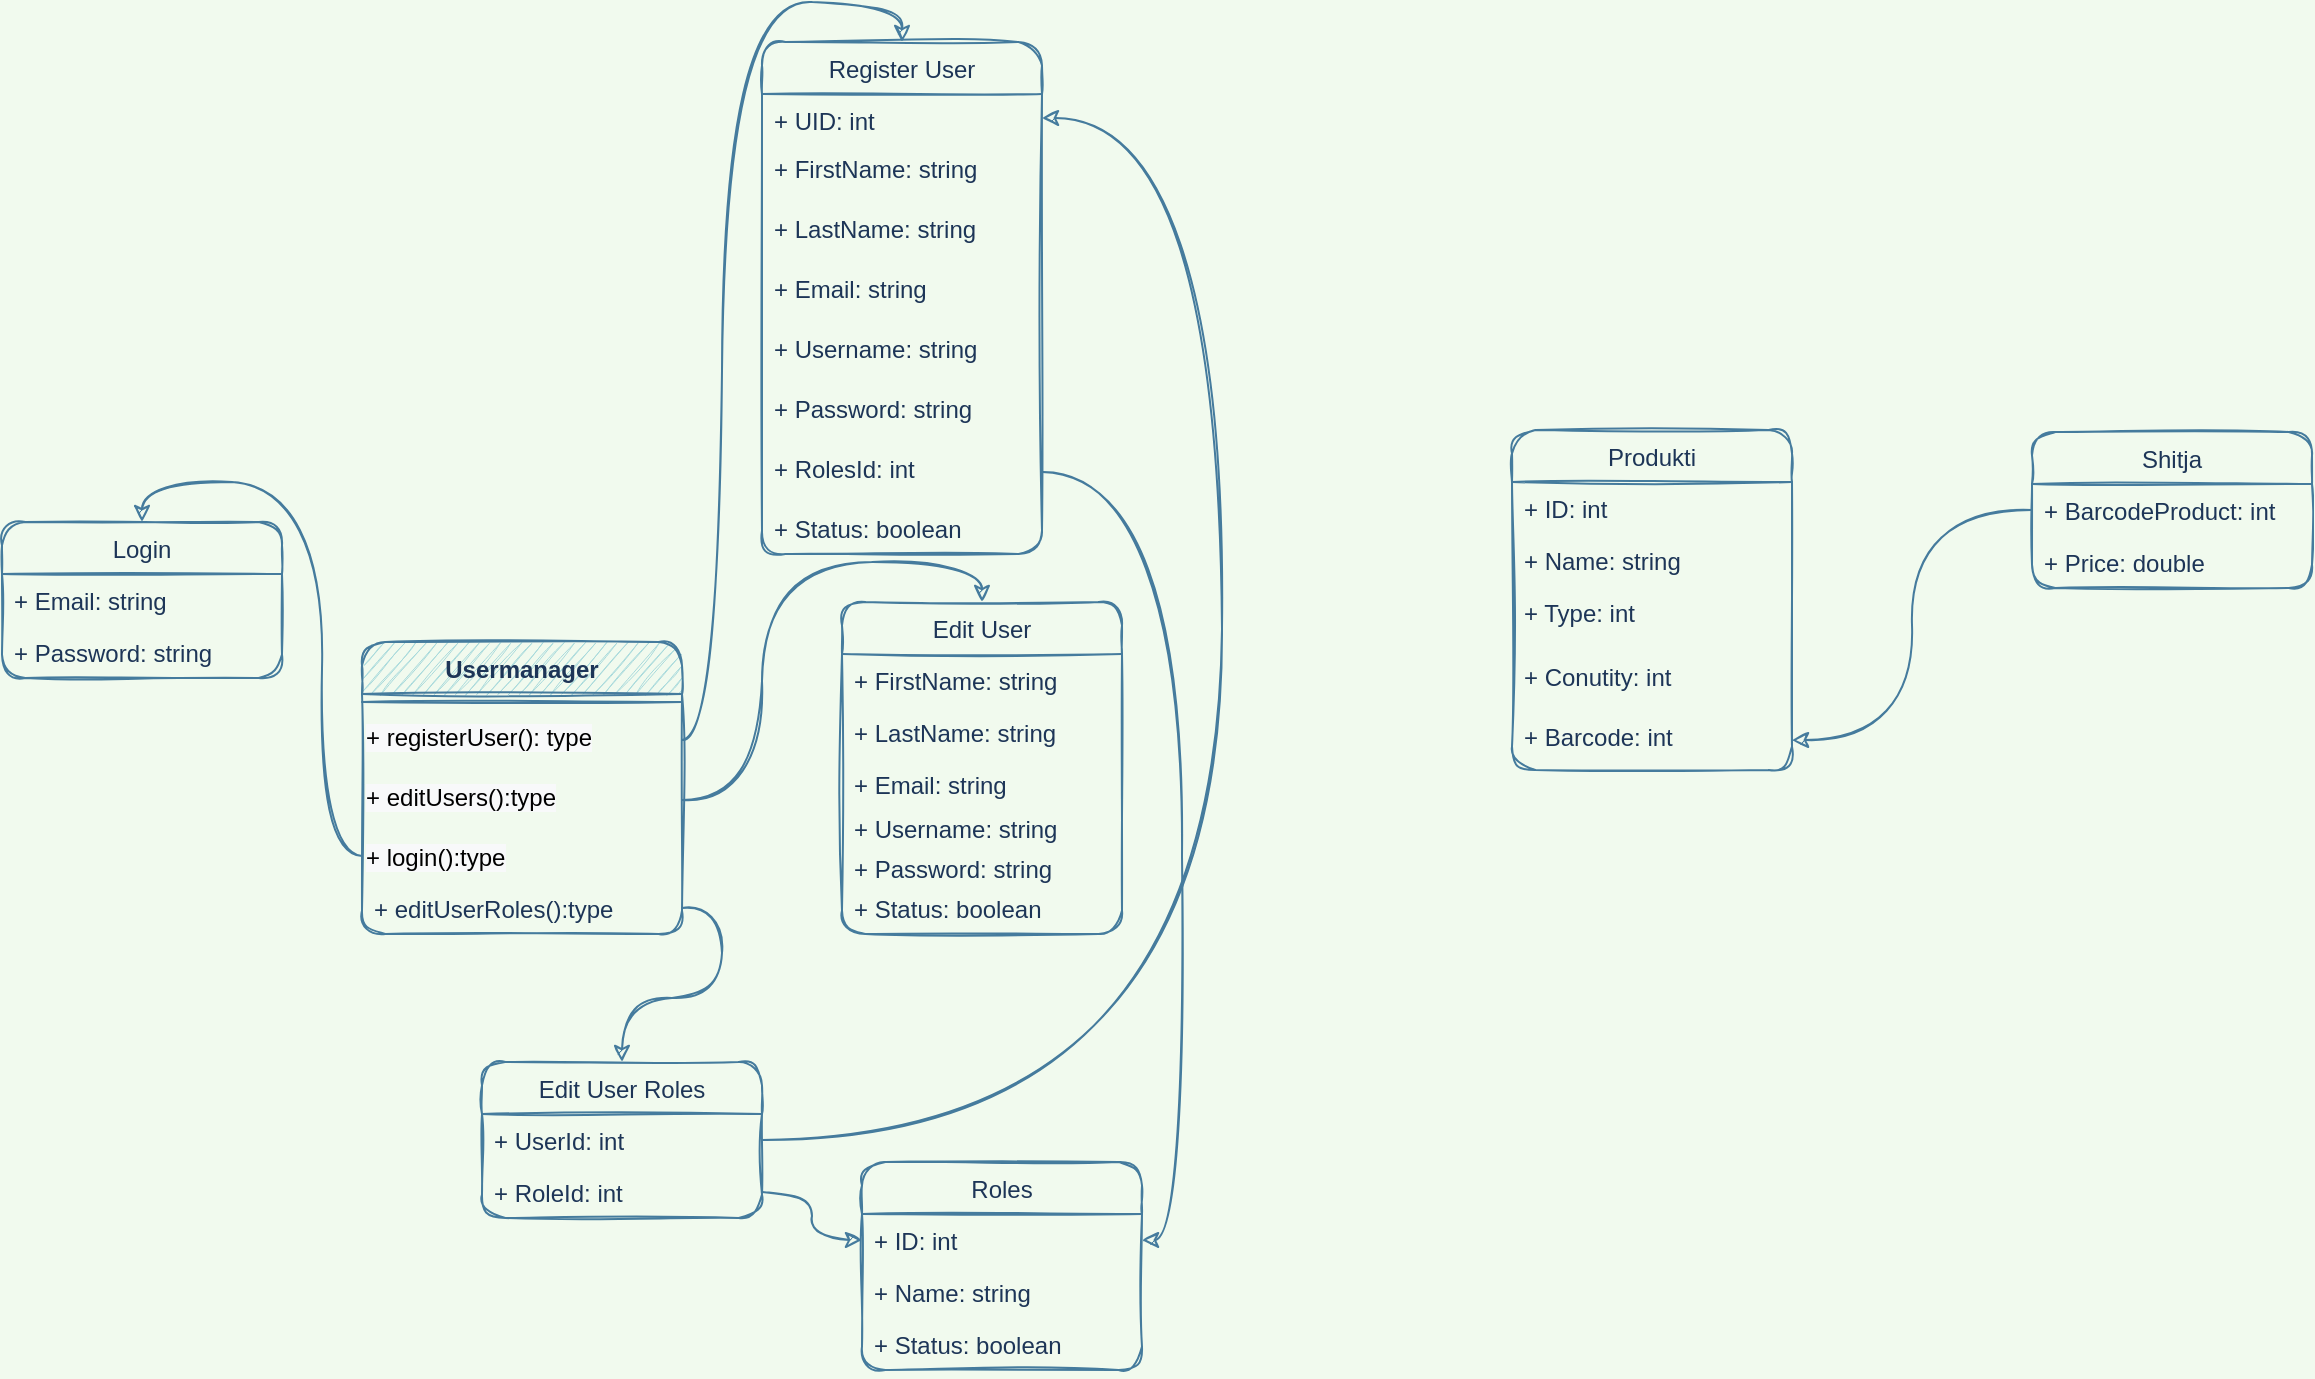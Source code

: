 <mxfile version="16.1.2" type="device" pages="2"><diagram id="sbyHrCZqMQVL-qyUF-EG" name="Admin Panel"><mxGraphModel dx="1872" dy="1649" grid="1" gridSize="10" guides="1" tooltips="1" connect="1" arrows="1" fold="1" page="1" pageScale="1" pageWidth="850" pageHeight="1100" background="#F1FAEE" math="0" shadow="0"><root><mxCell id="0"/><mxCell id="1" parent="0"/><mxCell id="Z8b1uvThwAh-xDhg4quJ-1" value="Usermanager" style="swimlane;fontStyle=1;align=center;verticalAlign=top;childLayout=stackLayout;horizontal=1;startSize=26;horizontalStack=0;resizeParent=1;resizeParentMax=0;resizeLast=0;collapsible=1;marginBottom=0;sketch=1;rounded=1;fillColor=#A8DADC;strokeColor=#457B9D;fontColor=#1D3557;" parent="1" vertex="1"><mxGeometry x="-245" y="-160" width="160" height="146" as="geometry"/></mxCell><mxCell id="Z8b1uvThwAh-xDhg4quJ-3" value="" style="line;strokeWidth=1;fillColor=none;align=left;verticalAlign=middle;spacingTop=-1;spacingLeft=3;spacingRight=3;rotatable=0;labelPosition=right;points=[];portConstraint=eastwest;sketch=1;rounded=1;labelBackgroundColor=#F1FAEE;strokeColor=#457B9D;fontColor=#1D3557;" parent="Z8b1uvThwAh-xDhg4quJ-1" vertex="1"><mxGeometry y="26" width="160" height="8" as="geometry"/></mxCell><mxCell id="Z8b1uvThwAh-xDhg4quJ-9" value="&lt;span style=&quot;color: rgb(0 , 0 , 0) ; font-family: &amp;#34;helvetica&amp;#34; ; font-size: 12px ; font-style: normal ; font-weight: 400 ; letter-spacing: normal ; text-align: left ; text-indent: 0px ; text-transform: none ; word-spacing: 0px ; background-color: rgb(248 , 249 , 250) ; display: inline ; float: none&quot;&gt;+ registerUser(): type&lt;/span&gt;" style="text;whiteSpace=wrap;html=1;sketch=1;rounded=1;fontColor=#1D3557;" parent="Z8b1uvThwAh-xDhg4quJ-1" vertex="1"><mxGeometry y="34" width="160" height="30" as="geometry"/></mxCell><mxCell id="Z8b1uvThwAh-xDhg4quJ-12" value="&lt;span style=&quot;color: rgb(0 , 0 , 0) ; font-family: &amp;#34;helvetica&amp;#34; ; font-size: 12px ; font-style: normal ; font-weight: 400 ; letter-spacing: normal ; text-align: left ; text-indent: 0px ; text-transform: none ; word-spacing: 0px ; background-color: rgb(248 , 249 , 250) ; display: inline ; float: none&quot;&gt;+ editUsers():type&lt;/span&gt;" style="text;whiteSpace=wrap;html=1;sketch=1;rounded=1;fontColor=#1D3557;" parent="Z8b1uvThwAh-xDhg4quJ-1" vertex="1"><mxGeometry y="64" width="160" height="30" as="geometry"/></mxCell><mxCell id="Z8b1uvThwAh-xDhg4quJ-13" value="&lt;span style=&quot;color: rgb(0 , 0 , 0) ; font-family: &amp;#34;helvetica&amp;#34; ; font-size: 12px ; font-style: normal ; font-weight: 400 ; letter-spacing: normal ; text-align: left ; text-indent: 0px ; text-transform: none ; word-spacing: 0px ; background-color: rgb(248 , 249 , 250) ; display: inline ; float: none&quot;&gt;+ login():type&lt;/span&gt;" style="text;whiteSpace=wrap;html=1;sketch=1;rounded=1;fontColor=#1D3557;" parent="Z8b1uvThwAh-xDhg4quJ-1" vertex="1"><mxGeometry y="94" width="160" height="26" as="geometry"/></mxCell><mxCell id="Z8b1uvThwAh-xDhg4quJ-4" value="+ editUserRoles():type" style="text;strokeColor=none;fillColor=none;align=left;verticalAlign=top;spacingLeft=4;spacingRight=4;overflow=hidden;rotatable=0;points=[[0,0.5],[1,0.5]];portConstraint=eastwest;sketch=1;rounded=1;fontColor=#1D3557;" parent="Z8b1uvThwAh-xDhg4quJ-1" vertex="1"><mxGeometry y="120" width="160" height="26" as="geometry"/></mxCell><mxCell id="Z8b1uvThwAh-xDhg4quJ-15" value="Register User" style="swimlane;fontStyle=0;childLayout=stackLayout;horizontal=1;startSize=26;fillColor=none;horizontalStack=0;resizeParent=1;resizeParentMax=0;resizeLast=0;collapsible=1;marginBottom=0;sketch=1;rounded=1;strokeColor=#457B9D;fontColor=#1D3557;" parent="1" vertex="1"><mxGeometry x="-45" y="-460" width="140" height="256" as="geometry"/></mxCell><mxCell id="Z8b1uvThwAh-xDhg4quJ-23" value="+ UID: int" style="text;strokeColor=none;fillColor=none;align=left;verticalAlign=top;spacingLeft=4;spacingRight=4;overflow=hidden;rotatable=0;points=[[0,0.5],[1,0.5]];portConstraint=eastwest;sketch=1;rounded=1;fontColor=#1D3557;" parent="Z8b1uvThwAh-xDhg4quJ-15" vertex="1"><mxGeometry y="26" width="140" height="24" as="geometry"/></mxCell><mxCell id="Z8b1uvThwAh-xDhg4quJ-16" value="+ FirstName: string" style="text;strokeColor=none;fillColor=none;align=left;verticalAlign=top;spacingLeft=4;spacingRight=4;overflow=hidden;rotatable=0;points=[[0,0.5],[1,0.5]];portConstraint=eastwest;sketch=1;rounded=1;fontColor=#1D3557;" parent="Z8b1uvThwAh-xDhg4quJ-15" vertex="1"><mxGeometry y="50" width="140" height="30" as="geometry"/></mxCell><mxCell id="Z8b1uvThwAh-xDhg4quJ-17" value="+ LastName: string" style="text;strokeColor=none;fillColor=none;align=left;verticalAlign=top;spacingLeft=4;spacingRight=4;overflow=hidden;rotatable=0;points=[[0,0.5],[1,0.5]];portConstraint=eastwest;sketch=1;rounded=1;fontColor=#1D3557;" parent="Z8b1uvThwAh-xDhg4quJ-15" vertex="1"><mxGeometry y="80" width="140" height="30" as="geometry"/></mxCell><mxCell id="Z8b1uvThwAh-xDhg4quJ-18" value="+ Email: string" style="text;strokeColor=none;fillColor=none;align=left;verticalAlign=top;spacingLeft=4;spacingRight=4;overflow=hidden;rotatable=0;points=[[0,0.5],[1,0.5]];portConstraint=eastwest;sketch=1;rounded=1;fontColor=#1D3557;" parent="Z8b1uvThwAh-xDhg4quJ-15" vertex="1"><mxGeometry y="110" width="140" height="30" as="geometry"/></mxCell><mxCell id="Z8b1uvThwAh-xDhg4quJ-19" value="+ Username: string" style="text;strokeColor=none;fillColor=none;align=left;verticalAlign=top;spacingLeft=4;spacingRight=4;overflow=hidden;rotatable=0;points=[[0,0.5],[1,0.5]];portConstraint=eastwest;sketch=1;rounded=1;fontColor=#1D3557;" parent="Z8b1uvThwAh-xDhg4quJ-15" vertex="1"><mxGeometry y="140" width="140" height="30" as="geometry"/></mxCell><mxCell id="Z8b1uvThwAh-xDhg4quJ-20" value="+ Password: string" style="text;strokeColor=none;fillColor=none;align=left;verticalAlign=top;spacingLeft=4;spacingRight=4;overflow=hidden;rotatable=0;points=[[0,0.5],[1,0.5]];portConstraint=eastwest;sketch=1;rounded=1;fontColor=#1D3557;" parent="Z8b1uvThwAh-xDhg4quJ-15" vertex="1"><mxGeometry y="170" width="140" height="30" as="geometry"/></mxCell><mxCell id="Z8b1uvThwAh-xDhg4quJ-21" value="+ RolesId: int" style="text;strokeColor=none;fillColor=none;align=left;verticalAlign=top;spacingLeft=4;spacingRight=4;overflow=hidden;rotatable=0;points=[[0,0.5],[1,0.5]];portConstraint=eastwest;sketch=1;rounded=1;fontColor=#1D3557;" parent="Z8b1uvThwAh-xDhg4quJ-15" vertex="1"><mxGeometry y="200" width="140" height="30" as="geometry"/></mxCell><mxCell id="Z8b1uvThwAh-xDhg4quJ-22" value="+ Status: boolean" style="text;strokeColor=none;fillColor=none;align=left;verticalAlign=top;spacingLeft=4;spacingRight=4;overflow=hidden;rotatable=0;points=[[0,0.5],[1,0.5]];portConstraint=eastwest;sketch=1;rounded=1;fontColor=#1D3557;" parent="Z8b1uvThwAh-xDhg4quJ-15" vertex="1"><mxGeometry y="230" width="140" height="26" as="geometry"/></mxCell><mxCell id="Z8b1uvThwAh-xDhg4quJ-26" style="edgeStyle=orthogonalEdgeStyle;rounded=1;orthogonalLoop=1;jettySize=auto;html=1;entryX=0.5;entryY=0;entryDx=0;entryDy=0;sketch=1;curved=1;labelBackgroundColor=#F1FAEE;strokeColor=#457B9D;fontColor=#1D3557;" parent="1" source="Z8b1uvThwAh-xDhg4quJ-9" target="Z8b1uvThwAh-xDhg4quJ-15" edge="1"><mxGeometry relative="1" as="geometry"/></mxCell><mxCell id="Z8b1uvThwAh-xDhg4quJ-44" value="Edit User" style="swimlane;fontStyle=0;childLayout=stackLayout;horizontal=1;startSize=26;fillColor=none;horizontalStack=0;resizeParent=1;resizeParentMax=0;resizeLast=0;collapsible=1;marginBottom=0;sketch=1;rounded=1;strokeColor=#457B9D;fontColor=#1D3557;" parent="1" vertex="1"><mxGeometry x="-5" y="-180" width="140" height="166" as="geometry"/></mxCell><mxCell id="Z8b1uvThwAh-xDhg4quJ-45" value="+ FirstName: string" style="text;strokeColor=none;fillColor=none;align=left;verticalAlign=top;spacingLeft=4;spacingRight=4;overflow=hidden;rotatable=0;points=[[0,0.5],[1,0.5]];portConstraint=eastwest;sketch=1;rounded=1;fontColor=#1D3557;" parent="Z8b1uvThwAh-xDhg4quJ-44" vertex="1"><mxGeometry y="26" width="140" height="26" as="geometry"/></mxCell><mxCell id="Z8b1uvThwAh-xDhg4quJ-46" value="+ LastName: string" style="text;strokeColor=none;fillColor=none;align=left;verticalAlign=top;spacingLeft=4;spacingRight=4;overflow=hidden;rotatable=0;points=[[0,0.5],[1,0.5]];portConstraint=eastwest;sketch=1;rounded=1;fontColor=#1D3557;" parent="Z8b1uvThwAh-xDhg4quJ-44" vertex="1"><mxGeometry y="52" width="140" height="26" as="geometry"/></mxCell><mxCell id="Z8b1uvThwAh-xDhg4quJ-47" value="+ Email: string" style="text;strokeColor=none;fillColor=none;align=left;verticalAlign=top;spacingLeft=4;spacingRight=4;overflow=hidden;rotatable=0;points=[[0,0.5],[1,0.5]];portConstraint=eastwest;sketch=1;rounded=1;fontColor=#1D3557;" parent="Z8b1uvThwAh-xDhg4quJ-44" vertex="1"><mxGeometry y="78" width="140" height="22" as="geometry"/></mxCell><mxCell id="Z8b1uvThwAh-xDhg4quJ-48" value="+ Username: string" style="text;strokeColor=none;fillColor=none;align=left;verticalAlign=top;spacingLeft=4;spacingRight=4;overflow=hidden;rotatable=0;points=[[0,0.5],[1,0.5]];portConstraint=eastwest;sketch=1;rounded=1;fontColor=#1D3557;" parent="Z8b1uvThwAh-xDhg4quJ-44" vertex="1"><mxGeometry y="100" width="140" height="20" as="geometry"/></mxCell><mxCell id="Z8b1uvThwAh-xDhg4quJ-49" value="+ Password: string" style="text;strokeColor=none;fillColor=none;align=left;verticalAlign=top;spacingLeft=4;spacingRight=4;overflow=hidden;rotatable=0;points=[[0,0.5],[1,0.5]];portConstraint=eastwest;sketch=1;rounded=1;fontColor=#1D3557;" parent="Z8b1uvThwAh-xDhg4quJ-44" vertex="1"><mxGeometry y="120" width="140" height="20" as="geometry"/></mxCell><mxCell id="Z8b1uvThwAh-xDhg4quJ-50" value="+ Status: boolean" style="text;strokeColor=none;fillColor=none;align=left;verticalAlign=top;spacingLeft=4;spacingRight=4;overflow=hidden;rotatable=0;points=[[0,0.5],[1,0.5]];portConstraint=eastwest;sketch=1;rounded=1;fontColor=#1D3557;" parent="Z8b1uvThwAh-xDhg4quJ-44" vertex="1"><mxGeometry y="140" width="140" height="26" as="geometry"/></mxCell><mxCell id="Z8b1uvThwAh-xDhg4quJ-51" style="edgeStyle=orthogonalEdgeStyle;rounded=1;orthogonalLoop=1;jettySize=auto;html=1;entryX=0.5;entryY=0;entryDx=0;entryDy=0;sketch=1;curved=1;labelBackgroundColor=#F1FAEE;strokeColor=#457B9D;fontColor=#1D3557;" parent="1" source="Z8b1uvThwAh-xDhg4quJ-12" target="Z8b1uvThwAh-xDhg4quJ-44" edge="1"><mxGeometry relative="1" as="geometry"/></mxCell><mxCell id="Z8b1uvThwAh-xDhg4quJ-57" value="Login" style="swimlane;fontStyle=0;childLayout=stackLayout;horizontal=1;startSize=26;fillColor=none;horizontalStack=0;resizeParent=1;resizeParentMax=0;resizeLast=0;collapsible=1;marginBottom=0;sketch=1;rounded=1;strokeColor=#457B9D;fontColor=#1D3557;" parent="1" vertex="1"><mxGeometry x="-425" y="-220" width="140" height="78" as="geometry"/></mxCell><mxCell id="Z8b1uvThwAh-xDhg4quJ-58" value="+ Email: string" style="text;strokeColor=none;fillColor=none;align=left;verticalAlign=top;spacingLeft=4;spacingRight=4;overflow=hidden;rotatable=0;points=[[0,0.5],[1,0.5]];portConstraint=eastwest;sketch=1;rounded=1;fontColor=#1D3557;" parent="Z8b1uvThwAh-xDhg4quJ-57" vertex="1"><mxGeometry y="26" width="140" height="26" as="geometry"/></mxCell><mxCell id="Z8b1uvThwAh-xDhg4quJ-59" value="+ Password: string" style="text;strokeColor=none;fillColor=none;align=left;verticalAlign=top;spacingLeft=4;spacingRight=4;overflow=hidden;rotatable=0;points=[[0,0.5],[1,0.5]];portConstraint=eastwest;sketch=1;rounded=1;fontColor=#1D3557;" parent="Z8b1uvThwAh-xDhg4quJ-57" vertex="1"><mxGeometry y="52" width="140" height="26" as="geometry"/></mxCell><mxCell id="Z8b1uvThwAh-xDhg4quJ-62" style="edgeStyle=orthogonalEdgeStyle;rounded=1;orthogonalLoop=1;jettySize=auto;html=1;entryX=0.5;entryY=0;entryDx=0;entryDy=0;sketch=1;curved=1;labelBackgroundColor=#F1FAEE;strokeColor=#457B9D;fontColor=#1D3557;" parent="1" source="Z8b1uvThwAh-xDhg4quJ-13" target="Z8b1uvThwAh-xDhg4quJ-57" edge="1"><mxGeometry relative="1" as="geometry"/></mxCell><mxCell id="Z8b1uvThwAh-xDhg4quJ-63" value="Roles" style="swimlane;fontStyle=0;childLayout=stackLayout;horizontal=1;startSize=26;fillColor=none;horizontalStack=0;resizeParent=1;resizeParentMax=0;resizeLast=0;collapsible=1;marginBottom=0;sketch=1;rounded=1;strokeColor=#457B9D;fontColor=#1D3557;" parent="1" vertex="1"><mxGeometry x="5" y="100" width="140" height="104" as="geometry"/></mxCell><mxCell id="Z8b1uvThwAh-xDhg4quJ-64" value="+ ID: int" style="text;strokeColor=none;fillColor=none;align=left;verticalAlign=top;spacingLeft=4;spacingRight=4;overflow=hidden;rotatable=0;points=[[0,0.5],[1,0.5]];portConstraint=eastwest;sketch=1;rounded=1;fontColor=#1D3557;" parent="Z8b1uvThwAh-xDhg4quJ-63" vertex="1"><mxGeometry y="26" width="140" height="26" as="geometry"/></mxCell><mxCell id="Z8b1uvThwAh-xDhg4quJ-65" value="+ Name: string" style="text;strokeColor=none;fillColor=none;align=left;verticalAlign=top;spacingLeft=4;spacingRight=4;overflow=hidden;rotatable=0;points=[[0,0.5],[1,0.5]];portConstraint=eastwest;sketch=1;rounded=1;fontColor=#1D3557;" parent="Z8b1uvThwAh-xDhg4quJ-63" vertex="1"><mxGeometry y="52" width="140" height="26" as="geometry"/></mxCell><mxCell id="Z8b1uvThwAh-xDhg4quJ-66" value="+ Status: boolean" style="text;strokeColor=none;fillColor=none;align=left;verticalAlign=top;spacingLeft=4;spacingRight=4;overflow=hidden;rotatable=0;points=[[0,0.5],[1,0.5]];portConstraint=eastwest;sketch=1;rounded=1;fontColor=#1D3557;" parent="Z8b1uvThwAh-xDhg4quJ-63" vertex="1"><mxGeometry y="78" width="140" height="26" as="geometry"/></mxCell><mxCell id="Z8b1uvThwAh-xDhg4quJ-67" value="Edit User Roles" style="swimlane;fontStyle=0;childLayout=stackLayout;horizontal=1;startSize=26;fillColor=none;horizontalStack=0;resizeParent=1;resizeParentMax=0;resizeLast=0;collapsible=1;marginBottom=0;sketch=1;rounded=1;strokeColor=#457B9D;fontColor=#1D3557;" parent="1" vertex="1"><mxGeometry x="-185" y="50" width="140" height="78" as="geometry"/></mxCell><mxCell id="Z8b1uvThwAh-xDhg4quJ-68" value="+ UserId: int" style="text;strokeColor=none;fillColor=none;align=left;verticalAlign=top;spacingLeft=4;spacingRight=4;overflow=hidden;rotatable=0;points=[[0,0.5],[1,0.5]];portConstraint=eastwest;sketch=1;rounded=1;fontColor=#1D3557;" parent="Z8b1uvThwAh-xDhg4quJ-67" vertex="1"><mxGeometry y="26" width="140" height="26" as="geometry"/></mxCell><mxCell id="Z8b1uvThwAh-xDhg4quJ-69" value="+ RoleId: int" style="text;strokeColor=none;fillColor=none;align=left;verticalAlign=top;spacingLeft=4;spacingRight=4;overflow=hidden;rotatable=0;points=[[0,0.5],[1,0.5]];portConstraint=eastwest;sketch=1;rounded=1;fontColor=#1D3557;" parent="Z8b1uvThwAh-xDhg4quJ-67" vertex="1"><mxGeometry y="52" width="140" height="26" as="geometry"/></mxCell><mxCell id="Z8b1uvThwAh-xDhg4quJ-72" style="edgeStyle=orthogonalEdgeStyle;rounded=1;orthogonalLoop=1;jettySize=auto;html=1;entryX=1;entryY=0.5;entryDx=0;entryDy=0;sketch=1;curved=1;labelBackgroundColor=#F1FAEE;strokeColor=#457B9D;fontColor=#1D3557;" parent="1" source="Z8b1uvThwAh-xDhg4quJ-21" target="Z8b1uvThwAh-xDhg4quJ-64" edge="1"><mxGeometry relative="1" as="geometry"/></mxCell><mxCell id="Z8b1uvThwAh-xDhg4quJ-73" style="edgeStyle=orthogonalEdgeStyle;rounded=1;orthogonalLoop=1;jettySize=auto;html=1;sketch=1;curved=1;labelBackgroundColor=#F1FAEE;strokeColor=#457B9D;fontColor=#1D3557;" parent="1" source="Z8b1uvThwAh-xDhg4quJ-69" target="Z8b1uvThwAh-xDhg4quJ-64" edge="1"><mxGeometry relative="1" as="geometry"/></mxCell><mxCell id="Z8b1uvThwAh-xDhg4quJ-75" style="edgeStyle=orthogonalEdgeStyle;rounded=1;orthogonalLoop=1;jettySize=auto;html=1;entryX=1;entryY=0.5;entryDx=0;entryDy=0;exitX=1;exitY=0.5;exitDx=0;exitDy=0;sketch=1;curved=1;labelBackgroundColor=#F1FAEE;strokeColor=#457B9D;fontColor=#1D3557;" parent="1" source="Z8b1uvThwAh-xDhg4quJ-68" target="Z8b1uvThwAh-xDhg4quJ-23" edge="1"><mxGeometry relative="1" as="geometry"><Array as="points"><mxPoint x="185" y="89"/><mxPoint x="185" y="-422"/></Array></mxGeometry></mxCell><mxCell id="Z8b1uvThwAh-xDhg4quJ-76" style="edgeStyle=orthogonalEdgeStyle;rounded=1;orthogonalLoop=1;jettySize=auto;html=1;entryX=0.5;entryY=0;entryDx=0;entryDy=0;sketch=1;curved=1;labelBackgroundColor=#F1FAEE;strokeColor=#457B9D;fontColor=#1D3557;" parent="1" source="Z8b1uvThwAh-xDhg4quJ-4" target="Z8b1uvThwAh-xDhg4quJ-67" edge="1"><mxGeometry relative="1" as="geometry"/></mxCell><mxCell id="UUOuS7IwKqtHZlRuSuCG-2" value="Produkti" style="swimlane;fontStyle=0;childLayout=stackLayout;horizontal=1;startSize=26;fillColor=none;horizontalStack=0;resizeParent=1;resizeParentMax=0;resizeLast=0;collapsible=1;marginBottom=0;sketch=1;rounded=1;strokeColor=#457B9D;fontColor=#1D3557;" parent="1" vertex="1"><mxGeometry x="330" y="-266" width="140" height="170" as="geometry"/></mxCell><mxCell id="UUOuS7IwKqtHZlRuSuCG-3" value="+ ID: int" style="text;strokeColor=none;fillColor=none;align=left;verticalAlign=top;spacingLeft=4;spacingRight=4;overflow=hidden;rotatable=0;points=[[0,0.5],[1,0.5]];portConstraint=eastwest;sketch=1;rounded=1;fontColor=#1D3557;" parent="UUOuS7IwKqtHZlRuSuCG-2" vertex="1"><mxGeometry y="26" width="140" height="26" as="geometry"/></mxCell><mxCell id="UUOuS7IwKqtHZlRuSuCG-4" value="+ Name: string" style="text;strokeColor=none;fillColor=none;align=left;verticalAlign=top;spacingLeft=4;spacingRight=4;overflow=hidden;rotatable=0;points=[[0,0.5],[1,0.5]];portConstraint=eastwest;sketch=1;rounded=1;fontColor=#1D3557;" parent="UUOuS7IwKqtHZlRuSuCG-2" vertex="1"><mxGeometry y="52" width="140" height="26" as="geometry"/></mxCell><mxCell id="UUOuS7IwKqtHZlRuSuCG-5" value="+ Type: int" style="text;strokeColor=none;fillColor=none;align=left;verticalAlign=top;spacingLeft=4;spacingRight=4;overflow=hidden;rotatable=0;points=[[0,0.5],[1,0.5]];portConstraint=eastwest;sketch=1;rounded=1;fontColor=#1D3557;" parent="UUOuS7IwKqtHZlRuSuCG-2" vertex="1"><mxGeometry y="78" width="140" height="32" as="geometry"/></mxCell><mxCell id="UUOuS7IwKqtHZlRuSuCG-7" value="+ Conutity: int" style="text;strokeColor=none;fillColor=none;align=left;verticalAlign=top;spacingLeft=4;spacingRight=4;overflow=hidden;rotatable=0;points=[[0,0.5],[1,0.5]];portConstraint=eastwest;sketch=1;rounded=1;fontColor=#1D3557;" parent="UUOuS7IwKqtHZlRuSuCG-2" vertex="1"><mxGeometry y="110" width="140" height="30" as="geometry"/></mxCell><mxCell id="UUOuS7IwKqtHZlRuSuCG-13" value="+ Barcode: int" style="text;strokeColor=none;fillColor=none;align=left;verticalAlign=top;spacingLeft=4;spacingRight=4;overflow=hidden;rotatable=0;points=[[0,0.5],[1,0.5]];portConstraint=eastwest;sketch=1;rounded=1;fontColor=#1D3557;" parent="UUOuS7IwKqtHZlRuSuCG-2" vertex="1"><mxGeometry y="140" width="140" height="30" as="geometry"/></mxCell><mxCell id="UUOuS7IwKqtHZlRuSuCG-8" value="Shitja" style="swimlane;fontStyle=0;childLayout=stackLayout;horizontal=1;startSize=26;fillColor=none;horizontalStack=0;resizeParent=1;resizeParentMax=0;resizeLast=0;collapsible=1;marginBottom=0;sketch=1;rounded=1;strokeColor=#457B9D;fontColor=#1D3557;" parent="1" vertex="1"><mxGeometry x="590" y="-265" width="140" height="78" as="geometry"/></mxCell><mxCell id="UUOuS7IwKqtHZlRuSuCG-9" value="+ BarcodeProduct: int" style="text;strokeColor=none;fillColor=none;align=left;verticalAlign=top;spacingLeft=4;spacingRight=4;overflow=hidden;rotatable=0;points=[[0,0.5],[1,0.5]];portConstraint=eastwest;sketch=1;rounded=1;fontColor=#1D3557;" parent="UUOuS7IwKqtHZlRuSuCG-8" vertex="1"><mxGeometry y="26" width="140" height="26" as="geometry"/></mxCell><mxCell id="UUOuS7IwKqtHZlRuSuCG-11" value="+ Price: double" style="text;strokeColor=none;fillColor=none;align=left;verticalAlign=top;spacingLeft=4;spacingRight=4;overflow=hidden;rotatable=0;points=[[0,0.5],[1,0.5]];portConstraint=eastwest;sketch=1;rounded=1;fontColor=#1D3557;" parent="UUOuS7IwKqtHZlRuSuCG-8" vertex="1"><mxGeometry y="52" width="140" height="26" as="geometry"/></mxCell><mxCell id="UUOuS7IwKqtHZlRuSuCG-15" style="edgeStyle=orthogonalEdgeStyle;rounded=1;orthogonalLoop=1;jettySize=auto;html=1;entryX=1;entryY=0.5;entryDx=0;entryDy=0;sketch=1;curved=1;labelBackgroundColor=#F1FAEE;strokeColor=#457B9D;fontColor=#1D3557;" parent="1" source="UUOuS7IwKqtHZlRuSuCG-9" target="UUOuS7IwKqtHZlRuSuCG-13" edge="1"><mxGeometry relative="1" as="geometry"/></mxCell></root></mxGraphModel></diagram><diagram id="Y2xl9EcNEUGTb0W3t60i" name="Processes"><mxGraphModel dx="2894" dy="2198" grid="1" gridSize="10" guides="1" tooltips="1" connect="1" arrows="1" fold="1" page="1" pageScale="1" pageWidth="850" pageHeight="1100" math="0" shadow="0"><root><mxCell id="A54OwSw5Ctt6LfxOBw4b-0"/><mxCell id="A54OwSw5Ctt6LfxOBw4b-1" parent="A54OwSw5Ctt6LfxOBw4b-0"/><mxCell id="cJz_98jD32PJkMWXiMI9-0" value="Product" style="swimlane;fontStyle=1;align=center;verticalAlign=top;childLayout=stackLayout;horizontal=1;startSize=26;horizontalStack=0;resizeParent=1;resizeParentMax=0;resizeLast=0;collapsible=1;marginBottom=0;" parent="A54OwSw5Ctt6LfxOBw4b-1" vertex="1"><mxGeometry x="-294" y="308" width="290" height="242" as="geometry"/></mxCell><mxCell id="cJz_98jD32PJkMWXiMI9-1" value="+ ID: int" style="text;strokeColor=none;fillColor=none;align=left;verticalAlign=top;spacingLeft=4;spacingRight=4;overflow=hidden;rotatable=0;points=[[0,0.5],[1,0.5]];portConstraint=eastwest;" parent="cJz_98jD32PJkMWXiMI9-0" vertex="1"><mxGeometry y="26" width="290" height="26" as="geometry"/></mxCell><mxCell id="cJz_98jD32PJkMWXiMI9-7" value="+ Product_Name: string" style="text;strokeColor=none;fillColor=none;align=left;verticalAlign=top;spacingLeft=4;spacingRight=4;overflow=hidden;rotatable=0;points=[[0,0.5],[1,0.5]];portConstraint=eastwest;" parent="cJz_98jD32PJkMWXiMI9-0" vertex="1"><mxGeometry y="52" width="290" height="26" as="geometry"/></mxCell><mxCell id="cJz_98jD32PJkMWXiMI9-8" value="+ Quantity: float" style="text;strokeColor=none;fillColor=none;align=left;verticalAlign=top;spacingLeft=4;spacingRight=4;overflow=hidden;rotatable=0;points=[[0,0.5],[1,0.5]];portConstraint=eastwest;" parent="cJz_98jD32PJkMWXiMI9-0" vertex="1"><mxGeometry y="78" width="290" height="26" as="geometry"/></mxCell><mxCell id="cJz_98jD32PJkMWXiMI9-9" value="+ Category: int" style="text;strokeColor=none;fillColor=none;align=left;verticalAlign=top;spacingLeft=4;spacingRight=4;overflow=hidden;rotatable=0;points=[[0,0.5],[1,0.5]];portConstraint=eastwest;" parent="cJz_98jD32PJkMWXiMI9-0" vertex="1"><mxGeometry y="104" width="290" height="26" as="geometry"/></mxCell><mxCell id="cJz_98jD32PJkMWXiMI9-2" value="" style="line;strokeWidth=1;fillColor=none;align=left;verticalAlign=middle;spacingTop=-1;spacingLeft=3;spacingRight=3;rotatable=0;labelPosition=right;points=[];portConstraint=eastwest;" parent="cJz_98jD32PJkMWXiMI9-0" vertex="1"><mxGeometry y="130" width="290" height="8" as="geometry"/></mxCell><mxCell id="cJz_98jD32PJkMWXiMI9-3" value="+ Harvesting&#10;" style="text;strokeColor=none;fillColor=none;align=left;verticalAlign=top;spacingLeft=4;spacingRight=4;overflow=hidden;rotatable=0;points=[[0,0.5],[1,0.5]];portConstraint=eastwest;" parent="cJz_98jD32PJkMWXiMI9-0" vertex="1"><mxGeometry y="138" width="290" height="26" as="geometry"/></mxCell><mxCell id="7x3JsS0ONnZ3yrnBmPF7-0" value="+ Sorting&#10;" style="text;strokeColor=none;fillColor=none;align=left;verticalAlign=top;spacingLeft=4;spacingRight=4;overflow=hidden;rotatable=0;points=[[0,0.5],[1,0.5]];portConstraint=eastwest;" parent="cJz_98jD32PJkMWXiMI9-0" vertex="1"><mxGeometry y="164" width="290" height="26" as="geometry"/></mxCell><mxCell id="7x3JsS0ONnZ3yrnBmPF7-2" value="+ Packaging&#10;" style="text;strokeColor=none;fillColor=none;align=left;verticalAlign=top;spacingLeft=4;spacingRight=4;overflow=hidden;rotatable=0;points=[[0,0.5],[1,0.5]];portConstraint=eastwest;" parent="cJz_98jD32PJkMWXiMI9-0" vertex="1"><mxGeometry y="190" width="290" height="26" as="geometry"/></mxCell><mxCell id="7x3JsS0ONnZ3yrnBmPF7-1" value="+ Distribution" style="text;strokeColor=none;fillColor=none;align=left;verticalAlign=top;spacingLeft=4;spacingRight=4;overflow=hidden;rotatable=0;points=[[0,0.5],[1,0.5]];portConstraint=eastwest;" parent="cJz_98jD32PJkMWXiMI9-0" vertex="1"><mxGeometry y="216" width="290" height="26" as="geometry"/></mxCell><mxCell id="EgjZ6junVkMeYDW5vMPK-5" value="Harvesting (Vjelja)&#10;" style="swimlane;fontStyle=1;align=center;verticalAlign=top;childLayout=stackLayout;horizontal=1;startSize=26;horizontalStack=0;resizeParent=1;resizeParentMax=0;resizeLast=0;collapsible=1;marginBottom=0;" parent="A54OwSw5Ctt6LfxOBw4b-1" vertex="1"><mxGeometry x="216" y="240" width="290" height="112" as="geometry"/></mxCell><mxCell id="EgjZ6junVkMeYDW5vMPK-6" value="+ ID: int" style="text;strokeColor=none;fillColor=none;align=left;verticalAlign=top;spacingLeft=4;spacingRight=4;overflow=hidden;rotatable=0;points=[[0,0.5],[1,0.5]];portConstraint=eastwest;" parent="EgjZ6junVkMeYDW5vMPK-5" vertex="1"><mxGeometry y="26" width="290" height="26" as="geometry"/></mxCell><mxCell id="EgjZ6junVkMeYDW5vMPK-7" value="+ Product_id: string" style="text;strokeColor=none;fillColor=none;align=left;verticalAlign=top;spacingLeft=4;spacingRight=4;overflow=hidden;rotatable=0;points=[[0,0.5],[1,0.5]];portConstraint=eastwest;" parent="EgjZ6junVkMeYDW5vMPK-5" vertex="1"><mxGeometry y="52" width="290" height="26" as="geometry"/></mxCell><mxCell id="k00JxkRWG10mpBvPDuxz-18" value="+ User_id: string" style="text;strokeColor=none;fillColor=none;align=left;verticalAlign=top;spacingLeft=4;spacingRight=4;overflow=hidden;rotatable=0;points=[[0,0.5],[1,0.5]];portConstraint=eastwest;" vertex="1" parent="EgjZ6junVkMeYDW5vMPK-5"><mxGeometry y="78" width="290" height="26" as="geometry"/></mxCell><mxCell id="EgjZ6junVkMeYDW5vMPK-10" value="" style="line;strokeWidth=1;fillColor=none;align=left;verticalAlign=middle;spacingTop=-1;spacingLeft=3;spacingRight=3;rotatable=0;labelPosition=right;points=[];portConstraint=eastwest;" parent="EgjZ6junVkMeYDW5vMPK-5" vertex="1"><mxGeometry y="104" width="290" height="8" as="geometry"/></mxCell><mxCell id="Cc--ZUQbrPBcE35zmxZH-0" value="Employee" style="swimlane;fontStyle=1;align=center;verticalAlign=top;childLayout=stackLayout;horizontal=1;startSize=26;horizontalStack=0;resizeParent=1;resizeParentMax=0;resizeLast=0;collapsible=1;marginBottom=0;" parent="A54OwSw5Ctt6LfxOBw4b-1" vertex="1"><mxGeometry x="-84" y="980" width="290" height="242" as="geometry"/></mxCell><mxCell id="Cc--ZUQbrPBcE35zmxZH-1" value="+ ID: int" style="text;strokeColor=none;fillColor=none;align=left;verticalAlign=top;spacingLeft=4;spacingRight=4;overflow=hidden;rotatable=0;points=[[0,0.5],[1,0.5]];portConstraint=eastwest;" parent="Cc--ZUQbrPBcE35zmxZH-0" vertex="1"><mxGeometry y="26" width="290" height="26" as="geometry"/></mxCell><mxCell id="Cc--ZUQbrPBcE35zmxZH-2" value="+ Employee_Name: string" style="text;strokeColor=none;fillColor=none;align=left;verticalAlign=top;spacingLeft=4;spacingRight=4;overflow=hidden;rotatable=0;points=[[0,0.5],[1,0.5]];portConstraint=eastwest;" parent="Cc--ZUQbrPBcE35zmxZH-0" vertex="1"><mxGeometry y="52" width="290" height="26" as="geometry"/></mxCell><mxCell id="S67EtS1XGxa5f5uFCghG-0" value="+ Employee_User_Role: string" style="text;strokeColor=none;fillColor=none;align=left;verticalAlign=top;spacingLeft=4;spacingRight=4;overflow=hidden;rotatable=0;points=[[0,0.5],[1,0.5]];portConstraint=eastwest;" parent="Cc--ZUQbrPBcE35zmxZH-0" vertex="1"><mxGeometry y="78" width="290" height="26" as="geometry"/></mxCell><mxCell id="beNZnFzTAT4lxk-fZj8y-0" value="+ Employee_User: int" style="text;strokeColor=none;fillColor=none;align=left;verticalAlign=top;spacingLeft=4;spacingRight=4;overflow=hidden;rotatable=0;points=[[0,0.5],[1,0.5]];portConstraint=eastwest;" parent="Cc--ZUQbrPBcE35zmxZH-0" vertex="1"><mxGeometry y="104" width="290" height="26" as="geometry"/></mxCell><mxCell id="Cc--ZUQbrPBcE35zmxZH-5" value="" style="line;strokeWidth=1;fillColor=none;align=left;verticalAlign=middle;spacingTop=-1;spacingLeft=3;spacingRight=3;rotatable=0;labelPosition=right;points=[];portConstraint=eastwest;" parent="Cc--ZUQbrPBcE35zmxZH-0" vertex="1"><mxGeometry y="130" width="290" height="8" as="geometry"/></mxCell><mxCell id="Cc--ZUQbrPBcE35zmxZH-6" value="+ Harvesting&#10;" style="text;strokeColor=none;fillColor=none;align=left;verticalAlign=top;spacingLeft=4;spacingRight=4;overflow=hidden;rotatable=0;points=[[0,0.5],[1,0.5]];portConstraint=eastwest;" parent="Cc--ZUQbrPBcE35zmxZH-0" vertex="1"><mxGeometry y="138" width="290" height="26" as="geometry"/></mxCell><mxCell id="Cc--ZUQbrPBcE35zmxZH-7" value="+ Sorting&#10;" style="text;strokeColor=none;fillColor=none;align=left;verticalAlign=top;spacingLeft=4;spacingRight=4;overflow=hidden;rotatable=0;points=[[0,0.5],[1,0.5]];portConstraint=eastwest;" parent="Cc--ZUQbrPBcE35zmxZH-0" vertex="1"><mxGeometry y="164" width="290" height="26" as="geometry"/></mxCell><mxCell id="Cc--ZUQbrPBcE35zmxZH-8" value="+ Packaging&#10;" style="text;strokeColor=none;fillColor=none;align=left;verticalAlign=top;spacingLeft=4;spacingRight=4;overflow=hidden;rotatable=0;points=[[0,0.5],[1,0.5]];portConstraint=eastwest;" parent="Cc--ZUQbrPBcE35zmxZH-0" vertex="1"><mxGeometry y="190" width="290" height="26" as="geometry"/></mxCell><mxCell id="Cc--ZUQbrPBcE35zmxZH-9" value="+ Distribution" style="text;strokeColor=none;fillColor=none;align=left;verticalAlign=top;spacingLeft=4;spacingRight=4;overflow=hidden;rotatable=0;points=[[0,0.5],[1,0.5]];portConstraint=eastwest;" parent="Cc--ZUQbrPBcE35zmxZH-0" vertex="1"><mxGeometry y="216" width="290" height="26" as="geometry"/></mxCell><mxCell id="jnPO5MOXVMDQyxUWBBXu-0" value="Sorting (Klasifikimi)" style="swimlane;fontStyle=1;align=center;verticalAlign=top;childLayout=stackLayout;horizontal=1;startSize=26;horizontalStack=0;resizeParent=1;resizeParentMax=0;resizeLast=0;collapsible=1;marginBottom=0;" vertex="1" parent="A54OwSw5Ctt6LfxOBw4b-1"><mxGeometry x="216" y="370" width="290" height="112" as="geometry"/></mxCell><mxCell id="jnPO5MOXVMDQyxUWBBXu-2" value="+ Product_id: string" style="text;strokeColor=none;fillColor=none;align=left;verticalAlign=top;spacingLeft=4;spacingRight=4;overflow=hidden;rotatable=0;points=[[0,0.5],[1,0.5]];portConstraint=eastwest;" vertex="1" parent="jnPO5MOXVMDQyxUWBBXu-0"><mxGeometry y="26" width="290" height="26" as="geometry"/></mxCell><mxCell id="jnPO5MOXVMDQyxUWBBXu-1" value="+ ID: int" style="text;strokeColor=none;fillColor=none;align=left;verticalAlign=top;spacingLeft=4;spacingRight=4;overflow=hidden;rotatable=0;points=[[0,0.5],[1,0.5]];portConstraint=eastwest;" vertex="1" parent="jnPO5MOXVMDQyxUWBBXu-0"><mxGeometry y="52" width="290" height="26" as="geometry"/></mxCell><mxCell id="k00JxkRWG10mpBvPDuxz-19" value="+ User_id: string" style="text;strokeColor=none;fillColor=none;align=left;verticalAlign=top;spacingLeft=4;spacingRight=4;overflow=hidden;rotatable=0;points=[[0,0.5],[1,0.5]];portConstraint=eastwest;" vertex="1" parent="jnPO5MOXVMDQyxUWBBXu-0"><mxGeometry y="78" width="290" height="26" as="geometry"/></mxCell><mxCell id="jnPO5MOXVMDQyxUWBBXu-3" value="" style="line;strokeWidth=1;fillColor=none;align=left;verticalAlign=middle;spacingTop=-1;spacingLeft=3;spacingRight=3;rotatable=0;labelPosition=right;points=[];portConstraint=eastwest;" vertex="1" parent="jnPO5MOXVMDQyxUWBBXu-0"><mxGeometry y="104" width="290" height="8" as="geometry"/></mxCell><mxCell id="k00JxkRWG10mpBvPDuxz-0" value="Packaging (Paketimi)" style="swimlane;fontStyle=1;align=center;verticalAlign=top;childLayout=stackLayout;horizontal=1;startSize=26;horizontalStack=0;resizeParent=1;resizeParentMax=0;resizeLast=0;collapsible=1;marginBottom=0;" vertex="1" parent="A54OwSw5Ctt6LfxOBw4b-1"><mxGeometry x="216" y="507" width="290" height="112" as="geometry"/></mxCell><mxCell id="k00JxkRWG10mpBvPDuxz-1" value="+ ID: int" style="text;strokeColor=none;fillColor=none;align=left;verticalAlign=top;spacingLeft=4;spacingRight=4;overflow=hidden;rotatable=0;points=[[0,0.5],[1,0.5]];portConstraint=eastwest;" vertex="1" parent="k00JxkRWG10mpBvPDuxz-0"><mxGeometry y="26" width="290" height="26" as="geometry"/></mxCell><mxCell id="k00JxkRWG10mpBvPDuxz-2" value="+ Package_id: string" style="text;strokeColor=none;fillColor=none;align=left;verticalAlign=top;spacingLeft=4;spacingRight=4;overflow=hidden;rotatable=0;points=[[0,0.5],[1,0.5]];portConstraint=eastwest;" vertex="1" parent="k00JxkRWG10mpBvPDuxz-0"><mxGeometry y="52" width="290" height="26" as="geometry"/></mxCell><mxCell id="k00JxkRWG10mpBvPDuxz-25" value="+ Product_id: string" style="text;strokeColor=none;fillColor=none;align=left;verticalAlign=top;spacingLeft=4;spacingRight=4;overflow=hidden;rotatable=0;points=[[0,0.5],[1,0.5]];portConstraint=eastwest;" vertex="1" parent="k00JxkRWG10mpBvPDuxz-0"><mxGeometry y="78" width="290" height="26" as="geometry"/></mxCell><mxCell id="k00JxkRWG10mpBvPDuxz-3" value="" style="line;strokeWidth=1;fillColor=none;align=left;verticalAlign=middle;spacingTop=-1;spacingLeft=3;spacingRight=3;rotatable=0;labelPosition=right;points=[];portConstraint=eastwest;" vertex="1" parent="k00JxkRWG10mpBvPDuxz-0"><mxGeometry y="104" width="290" height="8" as="geometry"/></mxCell><mxCell id="k00JxkRWG10mpBvPDuxz-4" value="Distribution (Shperndarja)" style="swimlane;fontStyle=1;align=center;verticalAlign=top;childLayout=stackLayout;horizontal=1;startSize=26;horizontalStack=0;resizeParent=1;resizeParentMax=0;resizeLast=0;collapsible=1;marginBottom=0;" vertex="1" parent="A54OwSw5Ctt6LfxOBw4b-1"><mxGeometry x="306" y="750" width="290" height="138" as="geometry"/></mxCell><mxCell id="k00JxkRWG10mpBvPDuxz-5" value="+ ID: int" style="text;strokeColor=none;fillColor=none;align=left;verticalAlign=top;spacingLeft=4;spacingRight=4;overflow=hidden;rotatable=0;points=[[0,0.5],[1,0.5]];portConstraint=eastwest;" vertex="1" parent="k00JxkRWG10mpBvPDuxz-4"><mxGeometry y="26" width="290" height="26" as="geometry"/></mxCell><mxCell id="k00JxkRWG10mpBvPDuxz-48" value="+ Product_id: int" style="text;strokeColor=none;fillColor=none;align=left;verticalAlign=top;spacingLeft=4;spacingRight=4;overflow=hidden;rotatable=0;points=[[0,0.5],[1,0.5]];portConstraint=eastwest;" vertex="1" parent="k00JxkRWG10mpBvPDuxz-4"><mxGeometry y="52" width="290" height="26" as="geometry"/></mxCell><mxCell id="k00JxkRWG10mpBvPDuxz-30" value="+ User_id: int" style="text;strokeColor=none;fillColor=none;align=left;verticalAlign=top;spacingLeft=4;spacingRight=4;overflow=hidden;rotatable=0;points=[[0,0.5],[1,0.5]];portConstraint=eastwest;" vertex="1" parent="k00JxkRWG10mpBvPDuxz-4"><mxGeometry y="78" width="290" height="26" as="geometry"/></mxCell><mxCell id="k00JxkRWG10mpBvPDuxz-46" value="+ Warehouse_id: int" style="text;strokeColor=none;fillColor=none;align=left;verticalAlign=top;spacingLeft=4;spacingRight=4;overflow=hidden;rotatable=0;points=[[0,0.5],[1,0.5]];portConstraint=eastwest;" vertex="1" parent="k00JxkRWG10mpBvPDuxz-4"><mxGeometry y="104" width="290" height="26" as="geometry"/></mxCell><mxCell id="k00JxkRWG10mpBvPDuxz-7" value="" style="line;strokeWidth=1;fillColor=none;align=left;verticalAlign=middle;spacingTop=-1;spacingLeft=3;spacingRight=3;rotatable=0;labelPosition=right;points=[];portConstraint=eastwest;" vertex="1" parent="k00JxkRWG10mpBvPDuxz-4"><mxGeometry y="130" width="290" height="8" as="geometry"/></mxCell><mxCell id="k00JxkRWG10mpBvPDuxz-8" value="Package (Paketa)" style="swimlane;fontStyle=1;align=center;verticalAlign=top;childLayout=stackLayout;horizontal=1;startSize=26;horizontalStack=0;resizeParent=1;resizeParentMax=0;resizeLast=0;collapsible=1;marginBottom=0;" vertex="1" parent="A54OwSw5Ctt6LfxOBw4b-1"><mxGeometry x="-294" y="593" width="290" height="138" as="geometry"/></mxCell><mxCell id="k00JxkRWG10mpBvPDuxz-9" value="+ ID: int" style="text;strokeColor=none;fillColor=none;align=left;verticalAlign=top;spacingLeft=4;spacingRight=4;overflow=hidden;rotatable=0;points=[[0,0.5],[1,0.5]];portConstraint=eastwest;" vertex="1" parent="k00JxkRWG10mpBvPDuxz-8"><mxGeometry y="26" width="290" height="26" as="geometry"/></mxCell><mxCell id="k00JxkRWG10mpBvPDuxz-10" value="+ Package_name: string" style="text;strokeColor=none;fillColor=none;align=left;verticalAlign=top;spacingLeft=4;spacingRight=4;overflow=hidden;rotatable=0;points=[[0,0.5],[1,0.5]];portConstraint=eastwest;" vertex="1" parent="k00JxkRWG10mpBvPDuxz-8"><mxGeometry y="52" width="290" height="26" as="geometry"/></mxCell><mxCell id="k00JxkRWG10mpBvPDuxz-21" value="+ Package_type: int (S,M,L)" style="text;strokeColor=none;fillColor=none;align=left;verticalAlign=top;spacingLeft=4;spacingRight=4;overflow=hidden;rotatable=0;points=[[0,0.5],[1,0.5]];portConstraint=eastwest;" vertex="1" parent="k00JxkRWG10mpBvPDuxz-8"><mxGeometry y="78" width="290" height="26" as="geometry"/></mxCell><mxCell id="k00JxkRWG10mpBvPDuxz-23" value="+  Quantity: int" style="text;strokeColor=none;fillColor=none;align=left;verticalAlign=top;spacingLeft=4;spacingRight=4;overflow=hidden;rotatable=0;points=[[0,0.5],[1,0.5]];portConstraint=eastwest;" vertex="1" parent="k00JxkRWG10mpBvPDuxz-8"><mxGeometry y="104" width="290" height="26" as="geometry"/></mxCell><mxCell id="k00JxkRWG10mpBvPDuxz-11" value="" style="line;strokeWidth=1;fillColor=none;align=left;verticalAlign=middle;spacingTop=-1;spacingLeft=3;spacingRight=3;rotatable=0;labelPosition=right;points=[];portConstraint=eastwest;" vertex="1" parent="k00JxkRWG10mpBvPDuxz-8"><mxGeometry y="130" width="290" height="8" as="geometry"/></mxCell><mxCell id="k00JxkRWG10mpBvPDuxz-15" style="edgeStyle=orthogonalEdgeStyle;rounded=0;orthogonalLoop=1;jettySize=auto;html=1;exitX=0;exitY=0.5;exitDx=0;exitDy=0;entryX=0;entryY=0.5;entryDx=0;entryDy=0;" edge="1" parent="A54OwSw5Ctt6LfxOBw4b-1" source="EgjZ6junVkMeYDW5vMPK-6" target="cJz_98jD32PJkMWXiMI9-3"><mxGeometry relative="1" as="geometry"/></mxCell><mxCell id="k00JxkRWG10mpBvPDuxz-17" style="edgeStyle=orthogonalEdgeStyle;rounded=0;orthogonalLoop=1;jettySize=auto;html=1;exitX=0;exitY=0.5;exitDx=0;exitDy=0;entryX=1;entryY=0.5;entryDx=0;entryDy=0;" edge="1" parent="A54OwSw5Ctt6LfxOBw4b-1" source="jnPO5MOXVMDQyxUWBBXu-1" target="7x3JsS0ONnZ3yrnBmPF7-0"><mxGeometry relative="1" as="geometry"/></mxCell><mxCell id="k00JxkRWG10mpBvPDuxz-28" style="edgeStyle=orthogonalEdgeStyle;rounded=0;orthogonalLoop=1;jettySize=auto;html=1;" edge="1" parent="A54OwSw5Ctt6LfxOBw4b-1" source="k00JxkRWG10mpBvPDuxz-1" target="7x3JsS0ONnZ3yrnBmPF7-2"><mxGeometry relative="1" as="geometry"/></mxCell><mxCell id="k00JxkRWG10mpBvPDuxz-31" value="Warehouse (Depo)" style="swimlane;fontStyle=1;align=center;verticalAlign=top;childLayout=stackLayout;horizontal=1;startSize=26;horizontalStack=0;resizeParent=1;resizeParentMax=0;resizeLast=0;collapsible=1;marginBottom=0;" vertex="1" parent="A54OwSw5Ctt6LfxOBw4b-1"><mxGeometry x="-284" y="800" width="290" height="112" as="geometry"/></mxCell><mxCell id="k00JxkRWG10mpBvPDuxz-32" value="+ ID: int" style="text;strokeColor=none;fillColor=none;align=left;verticalAlign=top;spacingLeft=4;spacingRight=4;overflow=hidden;rotatable=0;points=[[0,0.5],[1,0.5]];portConstraint=eastwest;" vertex="1" parent="k00JxkRWG10mpBvPDuxz-31"><mxGeometry y="26" width="290" height="26" as="geometry"/></mxCell><mxCell id="k00JxkRWG10mpBvPDuxz-34" value="+ Location_id: int" style="text;strokeColor=none;fillColor=none;align=left;verticalAlign=top;spacingLeft=4;spacingRight=4;overflow=hidden;rotatable=0;points=[[0,0.5],[1,0.5]];portConstraint=eastwest;" vertex="1" parent="k00JxkRWG10mpBvPDuxz-31"><mxGeometry y="52" width="290" height="26" as="geometry"/></mxCell><mxCell id="k00JxkRWG10mpBvPDuxz-50" value="+ Package_id: int" style="text;strokeColor=none;fillColor=none;align=left;verticalAlign=top;spacingLeft=4;spacingRight=4;overflow=hidden;rotatable=0;points=[[0,0.5],[1,0.5]];portConstraint=eastwest;" vertex="1" parent="k00JxkRWG10mpBvPDuxz-31"><mxGeometry y="78" width="290" height="26" as="geometry"/></mxCell><mxCell id="k00JxkRWG10mpBvPDuxz-36" value="" style="line;strokeWidth=1;fillColor=none;align=left;verticalAlign=middle;spacingTop=-1;spacingLeft=3;spacingRight=3;rotatable=0;labelPosition=right;points=[];portConstraint=eastwest;" vertex="1" parent="k00JxkRWG10mpBvPDuxz-31"><mxGeometry y="104" width="290" height="8" as="geometry"/></mxCell><mxCell id="k00JxkRWG10mpBvPDuxz-45" style="edgeStyle=orthogonalEdgeStyle;rounded=0;orthogonalLoop=1;jettySize=auto;html=1;exitX=1;exitY=0.5;exitDx=0;exitDy=0;" edge="1" parent="A54OwSw5Ctt6LfxOBw4b-1" source="k00JxkRWG10mpBvPDuxz-37" target="k00JxkRWG10mpBvPDuxz-34"><mxGeometry relative="1" as="geometry"/></mxCell><mxCell id="k00JxkRWG10mpBvPDuxz-37" value="Location" style="swimlane;fontStyle=1;align=center;verticalAlign=top;childLayout=stackLayout;horizontal=1;startSize=26;horizontalStack=0;resizeParent=1;resizeParentMax=0;resizeLast=0;collapsible=1;marginBottom=0;" vertex="1" parent="A54OwSw5Ctt6LfxOBw4b-1"><mxGeometry x="-634" y="700" width="290" height="86" as="geometry"/></mxCell><mxCell id="k00JxkRWG10mpBvPDuxz-38" value="+ ID: int" style="text;strokeColor=none;fillColor=none;align=left;verticalAlign=top;spacingLeft=4;spacingRight=4;overflow=hidden;rotatable=0;points=[[0,0.5],[1,0.5]];portConstraint=eastwest;" vertex="1" parent="k00JxkRWG10mpBvPDuxz-37"><mxGeometry y="26" width="290" height="26" as="geometry"/></mxCell><mxCell id="k00JxkRWG10mpBvPDuxz-39" value="+ Place_name: string" style="text;strokeColor=none;fillColor=none;align=left;verticalAlign=top;spacingLeft=4;spacingRight=4;overflow=hidden;rotatable=0;points=[[0,0.5],[1,0.5]];portConstraint=eastwest;" vertex="1" parent="k00JxkRWG10mpBvPDuxz-37"><mxGeometry y="52" width="290" height="26" as="geometry"/></mxCell><mxCell id="k00JxkRWG10mpBvPDuxz-42" value="" style="line;strokeWidth=1;fillColor=none;align=left;verticalAlign=middle;spacingTop=-1;spacingLeft=3;spacingRight=3;rotatable=0;labelPosition=right;points=[];portConstraint=eastwest;" vertex="1" parent="k00JxkRWG10mpBvPDuxz-37"><mxGeometry y="78" width="290" height="8" as="geometry"/></mxCell><mxCell id="k00JxkRWG10mpBvPDuxz-47" style="edgeStyle=orthogonalEdgeStyle;rounded=0;orthogonalLoop=1;jettySize=auto;html=1;entryX=0;entryY=0.5;entryDx=0;entryDy=0;" edge="1" parent="A54OwSw5Ctt6LfxOBw4b-1" source="k00JxkRWG10mpBvPDuxz-32" target="k00JxkRWG10mpBvPDuxz-46"><mxGeometry relative="1" as="geometry"/></mxCell><mxCell id="k00JxkRWG10mpBvPDuxz-49" style="edgeStyle=orthogonalEdgeStyle;rounded=0;orthogonalLoop=1;jettySize=auto;html=1;" edge="1" parent="A54OwSw5Ctt6LfxOBw4b-1" source="k00JxkRWG10mpBvPDuxz-48" target="cJz_98jD32PJkMWXiMI9-1"><mxGeometry relative="1" as="geometry"/></mxCell><mxCell id="k00JxkRWG10mpBvPDuxz-51" style="edgeStyle=orthogonalEdgeStyle;rounded=0;orthogonalLoop=1;jettySize=auto;html=1;entryX=0;entryY=0.5;entryDx=0;entryDy=0;" edge="1" parent="A54OwSw5Ctt6LfxOBw4b-1" source="k00JxkRWG10mpBvPDuxz-9" target="k00JxkRWG10mpBvPDuxz-2"><mxGeometry relative="1" as="geometry"/></mxCell><mxCell id="KNlHsFk5BW67A8FlUZGO-0" value="Roles" style="swimlane;fontStyle=0;childLayout=stackLayout;horizontal=1;startSize=26;fillColor=none;horizontalStack=0;resizeParent=1;resizeParentMax=0;resizeLast=0;collapsible=1;marginBottom=0;sketch=1;rounded=1;strokeColor=#457B9D;fontColor=#1D3557;" vertex="1" parent="A54OwSw5Ctt6LfxOBw4b-1"><mxGeometry x="320" y="30" width="140" height="104" as="geometry"/></mxCell><mxCell id="KNlHsFk5BW67A8FlUZGO-1" value="+ ID: int" style="text;strokeColor=none;fillColor=none;align=left;verticalAlign=top;spacingLeft=4;spacingRight=4;overflow=hidden;rotatable=0;points=[[0,0.5],[1,0.5]];portConstraint=eastwest;sketch=1;rounded=1;fontColor=#1D3557;" vertex="1" parent="KNlHsFk5BW67A8FlUZGO-0"><mxGeometry y="26" width="140" height="26" as="geometry"/></mxCell><mxCell id="KNlHsFk5BW67A8FlUZGO-2" value="+ Name: string" style="text;strokeColor=none;fillColor=none;align=left;verticalAlign=top;spacingLeft=4;spacingRight=4;overflow=hidden;rotatable=0;points=[[0,0.5],[1,0.5]];portConstraint=eastwest;sketch=1;rounded=1;fontColor=#1D3557;" vertex="1" parent="KNlHsFk5BW67A8FlUZGO-0"><mxGeometry y="52" width="140" height="26" as="geometry"/></mxCell><mxCell id="KNlHsFk5BW67A8FlUZGO-3" value="+ Status: boolean" style="text;strokeColor=none;fillColor=none;align=left;verticalAlign=top;spacingLeft=4;spacingRight=4;overflow=hidden;rotatable=0;points=[[0,0.5],[1,0.5]];portConstraint=eastwest;sketch=1;rounded=1;fontColor=#1D3557;" vertex="1" parent="KNlHsFk5BW67A8FlUZGO-0"><mxGeometry y="78" width="140" height="26" as="geometry"/></mxCell><mxCell id="PcYVlCrWtIwqxu491O7R-0" value="Register User" style="swimlane;fontStyle=0;childLayout=stackLayout;horizontal=1;startSize=26;fillColor=none;horizontalStack=0;resizeParent=1;resizeParentMax=0;resizeLast=0;collapsible=1;marginBottom=0;sketch=1;rounded=1;strokeColor=#457B9D;fontColor=#1D3557;" vertex="1" parent="A54OwSw5Ctt6LfxOBw4b-1"><mxGeometry x="630" y="-80" width="140" height="256" as="geometry"/></mxCell><mxCell id="PcYVlCrWtIwqxu491O7R-1" value="+ UID: int" style="text;strokeColor=none;fillColor=none;align=left;verticalAlign=top;spacingLeft=4;spacingRight=4;overflow=hidden;rotatable=0;points=[[0,0.5],[1,0.5]];portConstraint=eastwest;sketch=1;rounded=1;fontColor=#1D3557;" vertex="1" parent="PcYVlCrWtIwqxu491O7R-0"><mxGeometry y="26" width="140" height="24" as="geometry"/></mxCell><mxCell id="PcYVlCrWtIwqxu491O7R-2" value="+ FirstName: string" style="text;strokeColor=none;fillColor=none;align=left;verticalAlign=top;spacingLeft=4;spacingRight=4;overflow=hidden;rotatable=0;points=[[0,0.5],[1,0.5]];portConstraint=eastwest;sketch=1;rounded=1;fontColor=#1D3557;" vertex="1" parent="PcYVlCrWtIwqxu491O7R-0"><mxGeometry y="50" width="140" height="30" as="geometry"/></mxCell><mxCell id="PcYVlCrWtIwqxu491O7R-3" value="+ LastName: string" style="text;strokeColor=none;fillColor=none;align=left;verticalAlign=top;spacingLeft=4;spacingRight=4;overflow=hidden;rotatable=0;points=[[0,0.5],[1,0.5]];portConstraint=eastwest;sketch=1;rounded=1;fontColor=#1D3557;" vertex="1" parent="PcYVlCrWtIwqxu491O7R-0"><mxGeometry y="80" width="140" height="30" as="geometry"/></mxCell><mxCell id="PcYVlCrWtIwqxu491O7R-4" value="+ Email: string" style="text;strokeColor=none;fillColor=none;align=left;verticalAlign=top;spacingLeft=4;spacingRight=4;overflow=hidden;rotatable=0;points=[[0,0.5],[1,0.5]];portConstraint=eastwest;sketch=1;rounded=1;fontColor=#1D3557;" vertex="1" parent="PcYVlCrWtIwqxu491O7R-0"><mxGeometry y="110" width="140" height="30" as="geometry"/></mxCell><mxCell id="PcYVlCrWtIwqxu491O7R-5" value="+ Username: string" style="text;strokeColor=none;fillColor=none;align=left;verticalAlign=top;spacingLeft=4;spacingRight=4;overflow=hidden;rotatable=0;points=[[0,0.5],[1,0.5]];portConstraint=eastwest;sketch=1;rounded=1;fontColor=#1D3557;" vertex="1" parent="PcYVlCrWtIwqxu491O7R-0"><mxGeometry y="140" width="140" height="30" as="geometry"/></mxCell><mxCell id="PcYVlCrWtIwqxu491O7R-6" value="+ Password: string" style="text;strokeColor=none;fillColor=none;align=left;verticalAlign=top;spacingLeft=4;spacingRight=4;overflow=hidden;rotatable=0;points=[[0,0.5],[1,0.5]];portConstraint=eastwest;sketch=1;rounded=1;fontColor=#1D3557;" vertex="1" parent="PcYVlCrWtIwqxu491O7R-0"><mxGeometry y="170" width="140" height="30" as="geometry"/></mxCell><mxCell id="PcYVlCrWtIwqxu491O7R-7" value="+ RolesId: int" style="text;strokeColor=none;fillColor=none;align=left;verticalAlign=top;spacingLeft=4;spacingRight=4;overflow=hidden;rotatable=0;points=[[0,0.5],[1,0.5]];portConstraint=eastwest;sketch=1;rounded=1;fontColor=#1D3557;" vertex="1" parent="PcYVlCrWtIwqxu491O7R-0"><mxGeometry y="200" width="140" height="30" as="geometry"/></mxCell><mxCell id="PcYVlCrWtIwqxu491O7R-8" value="+ Status: boolean" style="text;strokeColor=none;fillColor=none;align=left;verticalAlign=top;spacingLeft=4;spacingRight=4;overflow=hidden;rotatable=0;points=[[0,0.5],[1,0.5]];portConstraint=eastwest;sketch=1;rounded=1;fontColor=#1D3557;" vertex="1" parent="PcYVlCrWtIwqxu491O7R-0"><mxGeometry y="230" width="140" height="26" as="geometry"/></mxCell><mxCell id="PcYVlCrWtIwqxu491O7R-9" style="edgeStyle=orthogonalEdgeStyle;rounded=0;orthogonalLoop=1;jettySize=auto;html=1;exitX=0;exitY=0.5;exitDx=0;exitDy=0;entryX=0;entryY=0.5;entryDx=0;entryDy=0;" edge="1" parent="A54OwSw5Ctt6LfxOBw4b-1" source="KNlHsFk5BW67A8FlUZGO-1" target="PcYVlCrWtIwqxu491O7R-1"><mxGeometry relative="1" as="geometry"/></mxCell><mxCell id="PcYVlCrWtIwqxu491O7R-10" style="edgeStyle=orthogonalEdgeStyle;rounded=0;orthogonalLoop=1;jettySize=auto;html=1;exitX=1;exitY=0.5;exitDx=0;exitDy=0;entryX=1;entryY=0.5;entryDx=0;entryDy=0;" edge="1" parent="A54OwSw5Ctt6LfxOBw4b-1" source="PcYVlCrWtIwqxu491O7R-1" target="EgjZ6junVkMeYDW5vMPK-6"><mxGeometry relative="1" as="geometry"/></mxCell></root></mxGraphModel></diagram></mxfile>